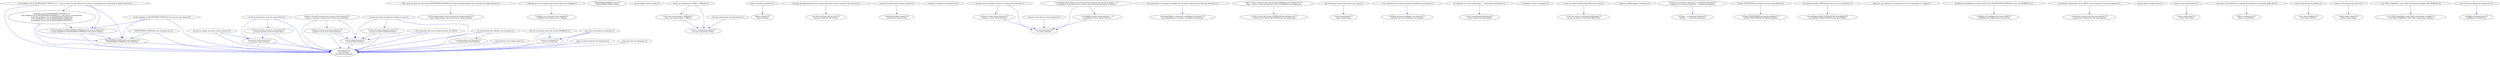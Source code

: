 digraph collapsedGraph {
"problemi con la TELEFONIAX CONSOLLE [5]\nHo problemi con la TELEFONIAX CONSOLLE 2.. non riesco a connettermi\navrei dei problemi con la TELEFONIAX CONSOLLE\nil mio problema è con la TELEFONIAX CONSOLLE\nho problemi con la mia TELEFONIAX CONSOLLE 1""non funziona [2]\nnon funziona\ninternet non funziona""ancora oggi aspetto che il servizio mi venga attivato [1]\nancora oggi aspetto che il servizio mi venga attivato""Dopo circa un mese ho ricevuto la TELEFONIAX CONSOLLE ma ancora oggi aspetto che il servizio mi venga attivato [1]""Ho problemi con la TELEFONIAX CONSOLLE 2.. il mio pc rileva la rete wifi ma non riesco a connettermi pur inserendo la wpa2 corretta [1]""I cellulari non ricevono il tuo segnale [1]\nI cellulari non ricevono il tuo segnale""I cellulari per tutto il paese non ricevono più il tuo segnale [1]""non posso usare internet [1]\nnon posso usare internet""Se non ho campo non posso usare internet [1]""TELEFONIAX CONSOLLE non funziona [1]\nTELEFONIAX CONSOLLE non funziona""TELEFONIAX CONSOLLE non funziona mai [1]""TELEFONIAX HOME e lenta [1]\nTELEFONIAX HOME e lenta""ancora oggi la linea va male [1]""avere una connessione e' difficile [1]\navere una connessione e' difficile""avere una connessione UMTS e' difficile [1]""bassa velocità [1]\nbassa velocità""bassa velocità in Internet [1]""non può usufruire del servizio [1]\nnon può usufruire del servizio""chi paga gli abbonamenti per la connessione dati non può usufruire del servizio [1]""connettività adsl assente [1]\nconnettività adsl assente""connettività adsl quasi sempre assente [1]""continuo a perdere la connessione [1]""continuo a stare senza Internet [1]\ncontinuo a stare senza Internet""continuo ad aver pagato 20 euro e a stare senza Internet [1]""cosa aspettiamo a sistemare i problemi di ricezione [1]\ncosa aspettiamo a sistemare i problemi di ricezione""cosa aspettiamo a sistemare i problemi di ricezione nelcomune di Noventa padovana [1]""vi siete accorti che la mia CONSOLLE non andava piu [1]\nvi siete accorti che la mia CONSOLLE non andava piu""dopo 1 mese vi siete accorti che la mia CONSOLLE non andava piu [1]\ndopo 1 mese vi siete accorti che la mia CONSOLLE non andava piu""senza connessione [1]\nsenza connessione""due settimane senza connessione 3g a casa [1]""continuo ad avere problemi con internet [1]\ncontinuo ad avere problemi con internet""e' una settimana che continuo ad avere problemi con internet [1]""grazie a voi non cio avuto internet [1]\ngrazie a voi non cio avuto internet""grazie a voi per2 e mezzo non cio piu avuto internet [1]\ngrazie a voi per2 e mezzo non cio piu avuto internet""vostra connessione lentissima [1]\nvostra connessione lentissima""ho riattivato la vostra scheda dati.... connessione lentissima [1]""ho una connessione -lenta [1]\nho una connessione -lenta""ho una connessione stra-stra-lenta [1]""il computer è lento a navigare [1]""io non ho potuto usare la vostra linea [1]\nio non ho potuto usare la vostra linea""io non ho mai potuto usare la vostra linea [1]""io non sto ancora usufruendo della linea [1]\nio non sto ancora usufruendo della linea""io non sto ancora usufruendo della nuova linea [1]""l'apertura delle pagine è stralenta [1]""la linea ... e nemmeno funziona [1]\nla linea ... e nemmeno funziona""la linea mi è arrivata 5 giorni fà... e nemmeno funziona [1]\nla linea mi è arrivata 5 giorni fà... e nemmeno funziona""la connessione non funziona [1]\nla connessione non funziona""la connessione dal cellulare non funziona [1]""la linea TELEFONIAX sta dando problemi [1]\nla linea TELEFONIAX sta dando problemi""la linea TELEFONIAX sta dando un sacco di problemi [1]""mi ha mandato la TELEFONIAX CONSOLLE che non ho chiesto [1]\nmi ha mandato la TELEFONIAX CONSOLLE che non ho chiesto""mi ha mandato la TELEFONIAX CONSOLLE che non ho mai chiesto [1]""non funziona se ho campo pieno [1]""non mi va internet [1]\nnon mi va internet""non mi va internet con il 3g sul mio MOBILEE [1]""non parliamo della CONSOLLE ke da problemi [1]\nnon parliamo della CONSOLLE ke da problemi""non parliamo della CONSOLLE ke da un sacco di problemi [1]""non riesco ad andare su internet [1]""ogni 3 4 giorni internet non funziona [1]""pago per una velocità di 7 mega ma non arriva nemmeno a 1 mega [1]""problemi nel configurare la rete wii-fii [1]\nproblemi nel configurare la rete wii-fii""problemi nel configurare la rete wii-fii con la TELEFONIAX CONSOLLE con il mio MOBILE-E [1]""promettete connessioni che sono pietose [1]\npromettete connessioni che sono pietose""promettete connessioni con le offerte nuove tramite 3G che sono pietose [1]""questa linea è troppo lenta [1]""rimani senza linea [1]\nrimani senza linea""rimani senza linea sempre [1]""fatica a connettersi [1]\nfatica a connettersi""sono circa 3 ore che fatica a connettersi anche con il massimo della rete [1]""sono mesi che non funziona [1]""sono senza telefono [1]\nsono senza telefono""sono tre giorni senza telefono [1]""sto senza internet [1]\nsto senza internet""sono tre mesi che sto senza internet [1]""stiamo senza campo [1]\nstiamo senza campo""stiamo senza campo per giorni [1]""vi sto SOLO regalando i miei soldi, senza poter navigare [1]\nvi sto SOLO regalando i miei soldi, senza poter navigare""vi sto SOLO regalando i miei soldi, senza poter navigare dall' MOBILEE [1]""voi non mi avete attivato la linea [1]\nvoi non mi avete attivato la linea""voi non mi avete mai attivato la linea in casa [1]""problemi di connessione [1]\nproblemi di connessione""zona Ferrara problemi di connessione [1]""non ho linea internet [1]\nnon ho linea internet""è da stamattina che non ho linea internet sul cell [1]""è scandaloso essere senza internet ... [1]\nè scandaloso essere senza internet ...""è scandaloso nell' ultimo mese essere senza internet per più di 15 giorni... [1]\nè scandaloso nell' ultimo mese essere senza internet per più di 15 giorni...""Ho problemi con la TELEFONIAX CONSOLLE 2.. il mio pc rileva la rete wifi ma non riesco a connettermi pur inserendo la wpa2 corretta [1]" -> "non funziona [2]\nnon funziona\ninternet non funziona" [color=blue]
"voi non mi avete mai attivato la linea in casa [1]" -> "non ho linea internet [1]\nnon ho linea internet" [color=blue]
"continuo ad aver pagato 20 euro e a stare senza Internet [1]" -> "sto senza internet [1]\nsto senza internet" [color=blue]
"problemi con la TELEFONIAX CONSOLLE [5]\nHo problemi con la TELEFONIAX CONSOLLE 2.. non riesco a connettermi\navrei dei problemi con la TELEFONIAX CONSOLLE\nil mio problema è con la TELEFONIAX CONSOLLE\nho problemi con la mia TELEFONIAX CONSOLLE 1" -> "TELEFONIAX CONSOLLE non funziona [1]\nTELEFONIAX CONSOLLE non funziona" [color=blue]
"problemi con la TELEFONIAX CONSOLLE [5]\nHo problemi con la TELEFONIAX CONSOLLE 2.. non riesco a connettermi\navrei dei problemi con la TELEFONIAX CONSOLLE\nil mio problema è con la TELEFONIAX CONSOLLE\nho problemi con la mia TELEFONIAX CONSOLLE 1" -> "non funziona [2]\nnon funziona\ninternet non funziona" [color=blue]
"TELEFONIAX CONSOLLE non funziona [1]\nTELEFONIAX CONSOLLE non funziona" -> "non funziona [2]\nnon funziona\ninternet non funziona" [color=blue]
"grazie a voi per2 e mezzo non cio piu avuto internet [1]\ngrazie a voi per2 e mezzo non cio piu avuto internet" -> "non ho linea internet [1]\nnon ho linea internet" [color=blue]
"io non ho mai potuto usare la vostra linea [1]" -> "non posso usare internet [1]\nnon posso usare internet" [color=blue]
"non posso usare internet [1]\nnon posso usare internet" -> "non funziona [2]\nnon funziona\ninternet non funziona" [color=blue]
"è scandaloso essere senza internet ... [1]\nè scandaloso essere senza internet ..." -> "sto senza internet [1]\nsto senza internet" [color=blue]
"voi non mi avete mai attivato la linea in casa [1]" -> "non funziona [2]\nnon funziona\ninternet non funziona" [color=blue]
"io non ho potuto usare la vostra linea [1]\nio non ho potuto usare la vostra linea" -> "non posso usare internet [1]\nnon posso usare internet" [color=blue]
"io non ho potuto usare la vostra linea [1]\nio non ho potuto usare la vostra linea" -> "non funziona [2]\nnon funziona\ninternet non funziona" [color=blue]
"mi ha mandato la TELEFONIAX CONSOLLE che non ho chiesto [1]\nmi ha mandato la TELEFONIAX CONSOLLE che non ho chiesto" -> "non funziona [2]\nnon funziona\ninternet non funziona" [color=blue]
"Ho problemi con la TELEFONIAX CONSOLLE 2.. il mio pc rileva la rete wifi ma non riesco a connettermi pur inserendo la wpa2 corretta [1]" -> "problemi con la TELEFONIAX CONSOLLE [5]\nHo problemi con la TELEFONIAX CONSOLLE 2.. non riesco a connettermi\navrei dei problemi con la TELEFONIAX CONSOLLE\nil mio problema è con la TELEFONIAX CONSOLLE\nho problemi con la mia TELEFONIAX CONSOLLE 1" [color=blue]
"grazie a voi per2 e mezzo non cio piu avuto internet [1]\ngrazie a voi per2 e mezzo non cio piu avuto internet" -> "non funziona [2]\nnon funziona\ninternet non funziona" [color=blue]
"la connessione dal cellulare non funziona [1]" -> "non funziona [2]\nnon funziona\ninternet non funziona" [color=blue]
"sono mesi che non funziona [1]" -> "non funziona [2]\nnon funziona\ninternet non funziona" [color=blue]
"voi non mi avete attivato la linea [1]\nvoi non mi avete attivato la linea" -> "non funziona [2]\nnon funziona\ninternet non funziona" [color=blue]
"mi ha mandato la TELEFONIAX CONSOLLE che non ho chiesto [1]\nmi ha mandato la TELEFONIAX CONSOLLE che non ho chiesto" -> "TELEFONIAX CONSOLLE non funziona [1]\nTELEFONIAX CONSOLLE non funziona" [color=blue]
"io non ho mai potuto usare la vostra linea [1]" -> "non funziona [2]\nnon funziona\ninternet non funziona" [color=blue]
"mi ha mandato la TELEFONIAX CONSOLLE che non ho mai chiesto [1]" -> "non funziona [2]\nnon funziona\ninternet non funziona" [color=blue]
"voi non mi avete attivato la linea [1]\nvoi non mi avete attivato la linea" -> "non ho linea internet [1]\nnon ho linea internet" [color=blue]
"problemi con la TELEFONIAX CONSOLLE [5]\nHo problemi con la TELEFONIAX CONSOLLE 2.. non riesco a connettermi\navrei dei problemi con la TELEFONIAX CONSOLLE\nil mio problema è con la TELEFONIAX CONSOLLE\nho problemi con la mia TELEFONIAX CONSOLLE 1" -> "mi ha mandato la TELEFONIAX CONSOLLE che non ho chiesto [1]\nmi ha mandato la TELEFONIAX CONSOLLE che non ho chiesto" [color=blue]
"Se non ho campo non posso usare internet [1]" -> "non funziona [2]\nnon funziona\ninternet non funziona" [color=blue]
"non riesco ad andare su internet [1]" -> "non funziona [2]\nnon funziona\ninternet non funziona" [color=blue]
"avere una connessione e' difficile [1]\navere una connessione e' difficile" -> "ho una connessione -lenta [1]\nho una connessione -lenta" [color=blue]
"Ho problemi con la TELEFONIAX CONSOLLE 2.. il mio pc rileva la rete wifi ma non riesco a connettermi pur inserendo la wpa2 corretta [1]" -> "mi ha mandato la TELEFONIAX CONSOLLE che non ho chiesto [1]\nmi ha mandato la TELEFONIAX CONSOLLE che non ho chiesto" [color=blue]
"è scandaloso nell' ultimo mese essere senza internet per più di 15 giorni... [1]\nè scandaloso nell' ultimo mese essere senza internet per più di 15 giorni..." -> "sto senza internet [1]\nsto senza internet" [color=blue]
"non mi va internet con il 3g sul mio MOBILEE [1]" -> "non funziona [2]\nnon funziona\ninternet non funziona" [color=blue]
"la connessione non funziona [1]\nla connessione non funziona" -> "non funziona [2]\nnon funziona\ninternet non funziona" [color=blue]
"avere una connessione UMTS e' difficile [1]" -> "ho una connessione -lenta [1]\nho una connessione -lenta" [color=blue]
"non ho linea internet [1]\nnon ho linea internet" -> "non funziona [2]\nnon funziona\ninternet non funziona" [color=blue]
"Ho problemi con la TELEFONIAX CONSOLLE 2.. il mio pc rileva la rete wifi ma non riesco a connettermi pur inserendo la wpa2 corretta [1]" -> "TELEFONIAX CONSOLLE non funziona [1]\nTELEFONIAX CONSOLLE non funziona" [color=blue]
"ogni 3 4 giorni internet non funziona [1]" -> "non funziona [2]\nnon funziona\ninternet non funziona" [color=blue]
"non mi va internet [1]\nnon mi va internet" -> "non funziona [2]\nnon funziona\ninternet non funziona" [color=blue]
"grazie a voi non cio avuto internet [1]\ngrazie a voi non cio avuto internet" -> "non ho linea internet [1]\nnon ho linea internet" [color=blue]
"non funziona se ho campo pieno [1]" -> "non funziona [2]\nnon funziona\ninternet non funziona" [color=blue]
"TELEFONIAX CONSOLLE non funziona mai [1]" -> "non funziona [2]\nnon funziona\ninternet non funziona" [color=blue]
"è da stamattina che non ho linea internet sul cell [1]" -> "non funziona [2]\nnon funziona\ninternet non funziona" [color=blue]
"mi ha mandato la TELEFONIAX CONSOLLE che non ho mai chiesto [1]" -> "TELEFONIAX CONSOLLE non funziona [1]\nTELEFONIAX CONSOLLE non funziona" [color=blue]
"grazie a voi non cio avuto internet [1]\ngrazie a voi non cio avuto internet" -> "non funziona [2]\nnon funziona\ninternet non funziona" [color=blue]
"continuo a stare senza Internet [1]\ncontinuo a stare senza Internet" -> "sto senza internet [1]\nsto senza internet" [color=blue]
"non riesco ad andare su internet [1]" -> "non mi va internet [1]\nnon mi va internet" [color=blue]
"Dopo circa un mese ho ricevuto la TELEFONIAX CONSOLLE ma ancora oggi aspetto che il servizio mi venga attivato [1]" -> "ancora oggi aspetto che il servizio mi venga attivato [1]\nancora oggi aspetto che il servizio mi venga attivato" [color=blue]
"I cellulari per tutto il paese non ricevono più il tuo segnale [1]" -> "I cellulari non ricevono il tuo segnale [1]\nI cellulari non ricevono il tuo segnale" [color=blue]
"Se non ho campo non posso usare internet [1]" -> "non posso usare internet [1]\nnon posso usare internet" [color=blue]
"TELEFONIAX CONSOLLE non funziona mai [1]" -> "TELEFONIAX CONSOLLE non funziona [1]\nTELEFONIAX CONSOLLE non funziona" [color=blue]
"avere una connessione UMTS e' difficile [1]" -> "avere una connessione e' difficile [1]\navere una connessione e' difficile" [color=blue]
"bassa velocità in Internet [1]" -> "bassa velocità [1]\nbassa velocità" [color=blue]
"chi paga gli abbonamenti per la connessione dati non può usufruire del servizio [1]" -> "non può usufruire del servizio [1]\nnon può usufruire del servizio" [color=blue]
"connettività adsl quasi sempre assente [1]" -> "connettività adsl assente [1]\nconnettività adsl assente" [color=blue]
"continuo ad aver pagato 20 euro e a stare senza Internet [1]" -> "continuo a stare senza Internet [1]\ncontinuo a stare senza Internet" [color=blue]
"cosa aspettiamo a sistemare i problemi di ricezione nelcomune di Noventa padovana [1]" -> "cosa aspettiamo a sistemare i problemi di ricezione [1]\ncosa aspettiamo a sistemare i problemi di ricezione" [color=blue]
"dopo 1 mese vi siete accorti che la mia CONSOLLE non andava piu [1]\ndopo 1 mese vi siete accorti che la mia CONSOLLE non andava piu" -> "vi siete accorti che la mia CONSOLLE non andava piu [1]\nvi siete accorti che la mia CONSOLLE non andava piu" [color=blue]
"due settimane senza connessione 3g a casa [1]" -> "senza connessione [1]\nsenza connessione" [color=blue]
"e' una settimana che continuo ad avere problemi con internet [1]" -> "continuo ad avere problemi con internet [1]\ncontinuo ad avere problemi con internet" [color=blue]
"grazie a voi per2 e mezzo non cio piu avuto internet [1]\ngrazie a voi per2 e mezzo non cio piu avuto internet" -> "grazie a voi non cio avuto internet [1]\ngrazie a voi non cio avuto internet" [color=blue]
"ho riattivato la vostra scheda dati.... connessione lentissima [1]" -> "vostra connessione lentissima [1]\nvostra connessione lentissima" [color=blue]
"ho una connessione stra-stra-lenta [1]" -> "ho una connessione -lenta [1]\nho una connessione -lenta" [color=blue]
"io non ho mai potuto usare la vostra linea [1]" -> "io non ho potuto usare la vostra linea [1]\nio non ho potuto usare la vostra linea" [color=blue]
"io non sto ancora usufruendo della nuova linea [1]" -> "io non sto ancora usufruendo della linea [1]\nio non sto ancora usufruendo della linea" [color=blue]
"la linea mi è arrivata 5 giorni fà... e nemmeno funziona [1]\nla linea mi è arrivata 5 giorni fà... e nemmeno funziona" -> "la linea ... e nemmeno funziona [1]\nla linea ... e nemmeno funziona" [color=blue]
"la connessione dal cellulare non funziona [1]" -> "la connessione non funziona [1]\nla connessione non funziona" [color=blue]
"la linea TELEFONIAX sta dando un sacco di problemi [1]" -> "la linea TELEFONIAX sta dando problemi [1]\nla linea TELEFONIAX sta dando problemi" [color=blue]
"mi ha mandato la TELEFONIAX CONSOLLE che non ho mai chiesto [1]" -> "mi ha mandato la TELEFONIAX CONSOLLE che non ho chiesto [1]\nmi ha mandato la TELEFONIAX CONSOLLE che non ho chiesto" [color=blue]
"non mi va internet con il 3g sul mio MOBILEE [1]" -> "non mi va internet [1]\nnon mi va internet" [color=blue]
"non parliamo della CONSOLLE ke da un sacco di problemi [1]" -> "non parliamo della CONSOLLE ke da problemi [1]\nnon parliamo della CONSOLLE ke da problemi" [color=blue]
"problemi nel configurare la rete wii-fii con la TELEFONIAX CONSOLLE con il mio MOBILE-E [1]" -> "problemi nel configurare la rete wii-fii [1]\nproblemi nel configurare la rete wii-fii" [color=blue]
"promettete connessioni con le offerte nuove tramite 3G che sono pietose [1]" -> "promettete connessioni che sono pietose [1]\npromettete connessioni che sono pietose" [color=blue]
"rimani senza linea sempre [1]" -> "rimani senza linea [1]\nrimani senza linea" [color=blue]
"sono circa 3 ore che fatica a connettersi anche con il massimo della rete [1]" -> "fatica a connettersi [1]\nfatica a connettersi" [color=blue]
"sono tre giorni senza telefono [1]" -> "sono senza telefono [1]\nsono senza telefono" [color=blue]
"sono tre mesi che sto senza internet [1]" -> "sto senza internet [1]\nsto senza internet" [color=blue]
"stiamo senza campo per giorni [1]" -> "stiamo senza campo [1]\nstiamo senza campo" [color=blue]
"vi sto SOLO regalando i miei soldi, senza poter navigare dall' MOBILEE [1]" -> "vi sto SOLO regalando i miei soldi, senza poter navigare [1]\nvi sto SOLO regalando i miei soldi, senza poter navigare" [color=blue]
"voi non mi avete mai attivato la linea in casa [1]" -> "voi non mi avete attivato la linea [1]\nvoi non mi avete attivato la linea" [color=blue]
"zona Ferrara problemi di connessione [1]" -> "problemi di connessione [1]\nproblemi di connessione" [color=blue]
"è da stamattina che non ho linea internet sul cell [1]" -> "non ho linea internet [1]\nnon ho linea internet" [color=blue]
"è scandaloso nell' ultimo mese essere senza internet per più di 15 giorni... [1]\nè scandaloso nell' ultimo mese essere senza internet per più di 15 giorni..." -> "è scandaloso essere senza internet ... [1]\nè scandaloso essere senza internet ..." [color=blue]
}